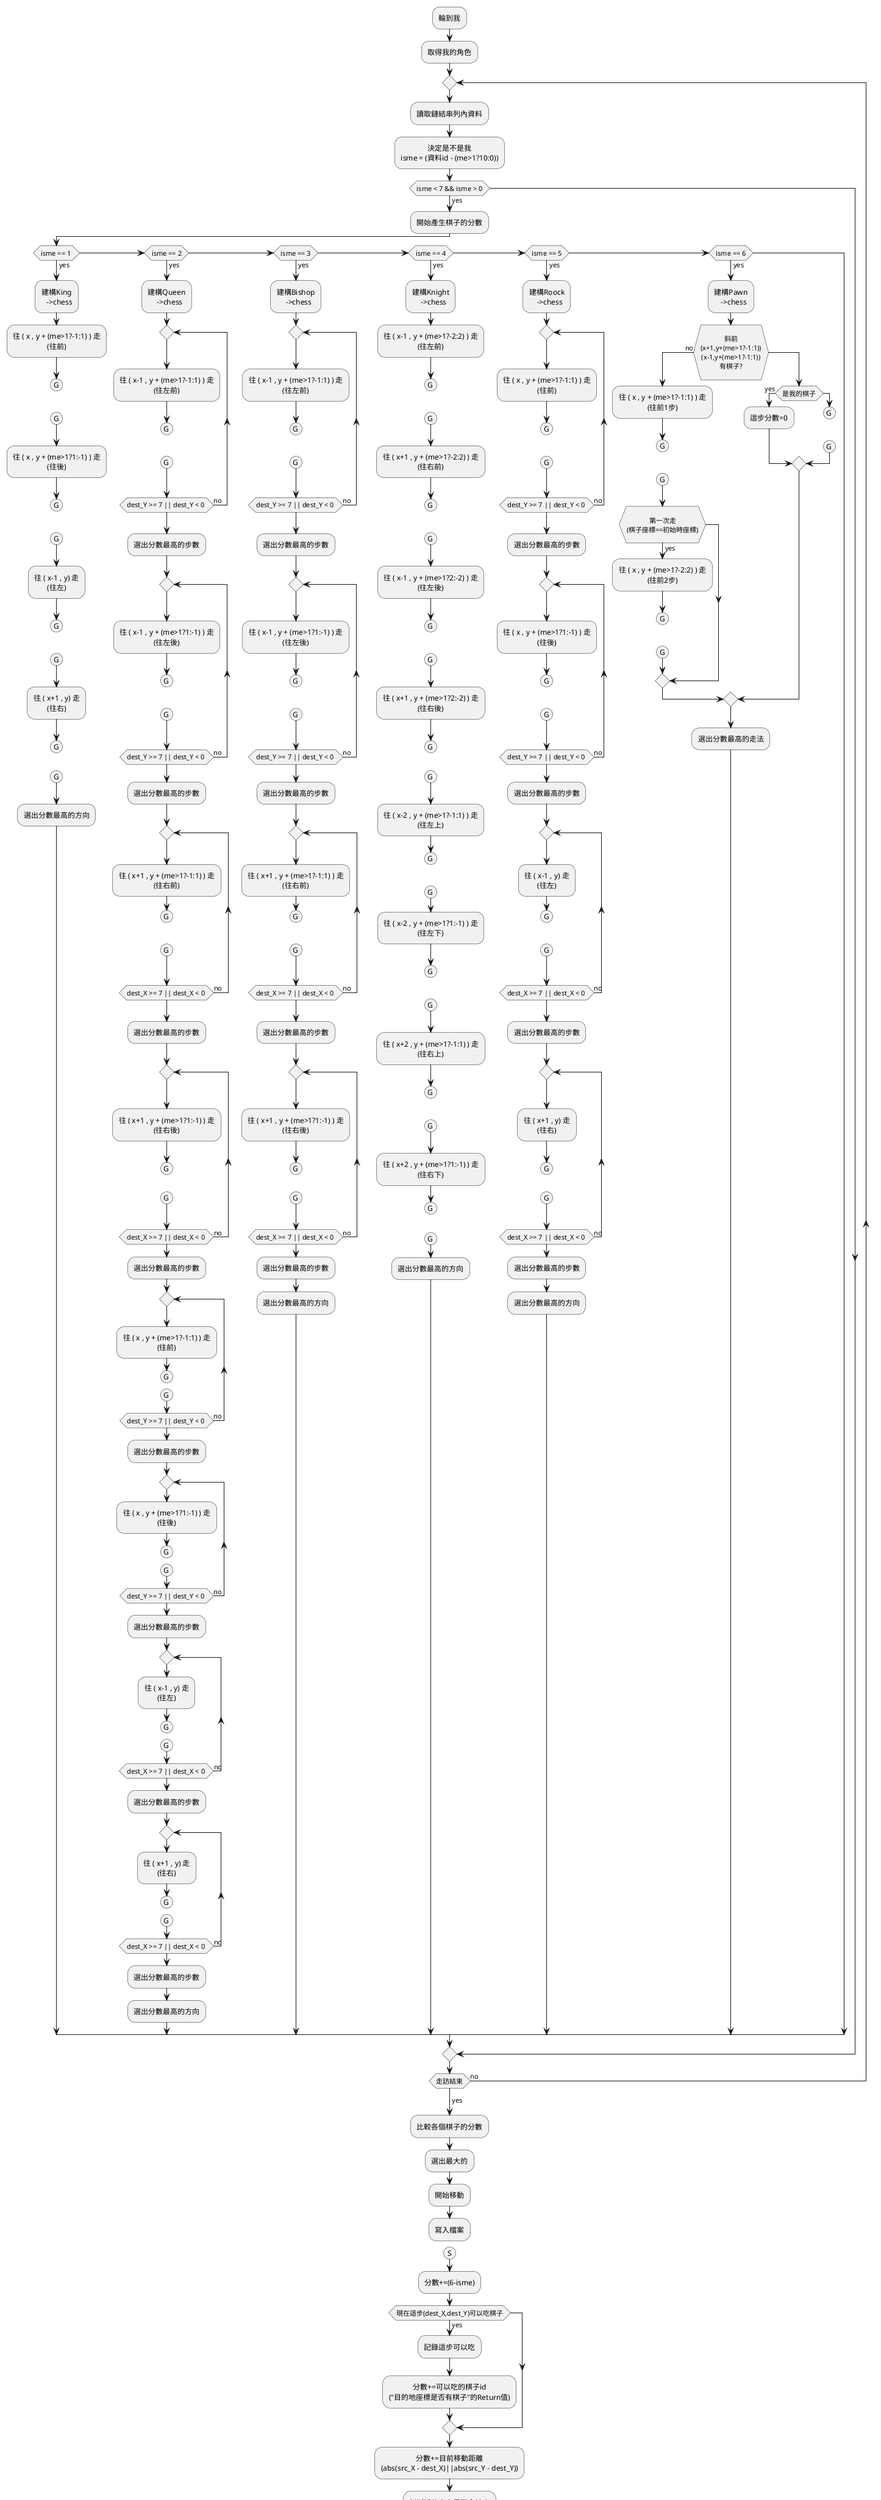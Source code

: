 @startuml

skinparam DefaultTextAlignment  center
:輪到我;
:取得我的角色;
repeat
    :讀取鏈結串列內資料;
    :決定是不是我\nisme = (資料id - (me>1?10:0));
    if (isme < 7 && isme > 0) then (yes)
    :開始產生棋子的分數;
        if (isme == 1 ) then (yes)
        :建構King\n   ->chess;
        :往 ( x , y + (me>1?-1:1) ) 走\n(往前);
        (G)
        detach
        (G)
        :往 ( x , y + (me>1?1:-1) ) 走\n(往後);
        (G)
        detach
        (G)
        :往 ( x-1 , y) 走\n(往左);
        (G)
        detach
        (G)
        :往 ( x+1 , y) 走\n(往右);
        (G)
        detach
        



        (G)  
        :選出分數最高的方向;
        elseif (isme == 2) then (yes)
        :建構Queen\n   ->chess;
        repeat
            :往 ( x-1 , y + (me>1?-1:1) ) 走\n(往左前);   
            (G)
            detach
            (G)
        repeat while (dest_Y >= 7 || dest_Y < 0 ) is (no)
        :選出分數最高的步數;
        repeat
            :往 ( x-1 , y + (me>1?1:-1) ) 走\n(往左後);   
            (G)
            detach
            (G)
        repeat while (dest_Y >= 7 || dest_Y < 0 ) is (no)
        :選出分數最高的步數;
        repeat
            :往 ( x+1 , y + (me>1?-1:1) ) 走\n(往右前);   
            (G)
            detach
            (G)
        repeat while (dest_X >= 7 || dest_X < 0 ) is (no)
        :選出分數最高的步數;
        repeat
            :往 ( x+1 , y + (me>1?1:-1) ) 走\n(往右後);   
            (G)
            detach
            (G)
        repeat while (dest_X >= 7 || dest_X < 0 ) is (no)
        :選出分數最高的步數;

        repeat
            :往 ( x , y + (me>1?-1:1) ) 走\n(往前);   
            (G)
            detach
            (G)
        repeat while (dest_Y >= 7 || dest_Y < 0 ) is (no)
        :選出分數最高的步數;
        repeat
            :往 ( x , y + (me>1?1:-1) ) 走\n(往後);   
            (G)
            detach
            (G)
        repeat while (dest_Y >= 7 || dest_Y < 0 ) is (no)
        :選出分數最高的步數;
        repeat
            :往 ( x-1 , y) 走\n(往左);   
            (G)
            detach
            (G)
        repeat while (dest_X >= 7 || dest_X < 0 ) is (no)
        :選出分數最高的步數;
        repeat
            :往 ( x+1 , y) 走\n(往右);   
            (G)
            detach
            (G)
        repeat while (dest_X >= 7 || dest_X < 0 ) is (no)
        :選出分數最高的步數;
        
        :選出分數最高的方向;



        elseif (isme == 3) then (yes)
        :建構Bishop\n   ->chess;
        repeat
            :往 ( x-1 , y + (me>1?-1:1) ) 走\n(往左前);   
            (G)
            detach
            (G)
        repeat while (dest_Y >= 7 || dest_Y < 0 ) is (no)
        :選出分數最高的步數;
        repeat
            :往 ( x-1 , y + (me>1?1:-1) ) 走\n(往左後);   
            (G)
            detach
            (G)
        repeat while (dest_Y >= 7 || dest_Y < 0 ) is (no)
        :選出分數最高的步數;
        repeat
            :往 ( x+1 , y + (me>1?-1:1) ) 走\n(往右前);   
            (G)
            detach
            (G)
        repeat while (dest_X >= 7 || dest_X < 0 ) is (no)
        :選出分數最高的步數;
        repeat
            :往 ( x+1 , y + (me>1?1:-1) ) 走\n(往右後);   
            (G)
            detach
            (G)
        repeat while (dest_X >= 7 || dest_X < 0 ) is (no)
        :選出分數最高的步數;
        
        :選出分數最高的方向;



        elseif (isme == 4) then (yes)
        :建構Knight\n   ->chess;
        :往 ( x-1 , y + (me>1?-2:2) ) 走\n(往左前);
        (G)
        detach
        (G)
        :往 ( x+1 , y + (me>1?-2:2) ) 走\n(往右前);
        (G)
        detach
        (G)
        :往 ( x-1 , y + (me>1?2:-2) ) 走\n(往左後);
        (G)
        detach
        (G)
        :往 ( x+1 , y + (me>1?2:-2) ) 走\n(往右後);
        (G)
        detach
        (G)
        :往 ( x-2 , y + (me>1?-1:1) ) 走\n(往左上);
        (G)
        detach
        (G)
        :往 ( x-2 , y + (me>1?1:-1) ) 走\n(往左下);
        (G)
        detach
        (G)
        :往 ( x+2 , y + (me>1?-1:1) ) 走\n(往右上);
        (G)
        detach
        (G)
        :往 ( x+2 , y + (me>1?1:-1) ) 走\n(往右下);
        (G)
        detach
        (G)               
        :選出分數最高的方向;
        elseif (isme == 5) then (yes)
        :建構Roock\n   ->chess;
        repeat
            :往 ( x , y + (me>1?-1:1) ) 走\n(往前);   
            (G)
            detach
            (G)
        repeat while (dest_Y >= 7 || dest_Y < 0 ) is (no)
        :選出分數最高的步數;
        repeat
            :往 ( x , y + (me>1?1:-1) ) 走\n(往後);   
            (G)
            detach
            (G)
        repeat while (dest_Y >= 7 || dest_Y < 0 ) is (no)
        :選出分數最高的步數;
        repeat
            :往 ( x-1 , y) 走\n(往左);   
            (G)
            detach
            (G)
        repeat while (dest_X >= 7 || dest_X < 0 ) is (no)
        :選出分數最高的步數;
        repeat
            :往 ( x+1 , y) 走\n(往右);   
            (G)
            detach
            (G)
        repeat while (dest_X >= 7 || dest_X < 0 ) is (no)
        :選出分數最高的步數;
        
        :選出分數最高的方向;
        elseif (isme == 6) then (yes)
        :建構Pawn\n   ->chess;
        if(\n斜前\n(x+1,y+(me>1?-1:1))\n(x-1,y+(me>1?-1:1))\n有棋子?\n) then (no)
            :往 ( x , y + (me>1?-1:1) ) 走\n(往前1步);
            (G)
            detach
            (G)
            if(\n第一次走\n(棋子座標==初始時座標)\n) then (yes)
            :往 ( x , y + (me>1?-2:2) ) 走\n(往前2步);
            (G)
            detach
            (G)
            endif
            
        else
            if(是我的棋子) then (yes)
                :這步分數=0;
            else
                (G)
                detach
                (G)
            endif
        endif
        :選出分數最高的走法;
        else () 
        endif
    endif
repeat while (走訪結束) is (no)
-> yes;
:比較各個棋子的分數;
:選出最大的;
:開始移動;
:寫入檔案;
detach

        (S)
            :分數+=(6-isme);
            if(現在這步(dest_X,dest_Y)可以吃棋子) then (yes)
            :記錄這步可以吃;
            :分數+=可以吃的棋子id\n("目的地座標是否有棋子"的Return值);
            endif
            :分數+=目前移動距離\n(abs(src_X - dest_X)||abs(src_Y - dest_Y));
            :判斷延伸方向是否會被吃;
            repeat
            if( (("目的地座標是否有棋子"的Return值)==5,4,3,2) \n遇到會被吃的棋子 && 這步不能吃) then (yes)
            :這步分數為0;
            break
            else
            :往 ( x-1 , y + (me>1?-1:1) ) 走\n(往左前);  
            endif
             
            repeat while (碰到邊界\n(dest_Y >= 7 || dest_Y < 0)) is (no)

            repeat
            if( (("目的地座標是否有棋子"的Return值)==5,4,3,2) \n遇到會被吃的棋子 && 這步不能吃) then (yes)
            :這步分數為0;
            break
            else
            :往 ( x+1 , y + (me>1?-1:1) ) 走\n(往右前);   
            endif             
            repeat while (碰到邊界\n(dest_Y >= 7 || dest_Y < 0)) is (no)

             repeat
            if( (("目的地座標是否有棋子"的Return值)==5,4,3,2) \n遇到會被吃的棋子 && 這步不能吃) then (yes)
            :這步分數為0;
            break
            else
            :往 ( x-1 , y) 走\n(往左);  
            endif             
            repeat while (碰到邊界\n(dest_Y >= 7 || dest_Y < 0)) is (no)

             repeat
            if( (("目的地座標是否有棋子"的Return值)==5,4,3,2) \n遇到會被吃的棋子 && 這步不能吃) then (yes)
            :這步分數為0;
            break
            else
            :往 ( x+1 , y) 走\n(往右);    
            endif             
            repeat while (碰到邊界\n(dest_Y >= 7 || dest_Y < 0)) is (no)

            repeat
            if( (("目的地座標是否有棋子"的Return值)==5,4,3,2) \n遇到會被吃的棋子 && 這步不能吃) then (yes)
            :這步分數為0;
            break
            else
            :往 ( x , y+(me>1?-1:1)) 走\n(往前);    
            endif             
            repeat while (碰到邊界\n(dest_Y >= 7 || dest_Y < 0)) is (no)

            :回傳分數;

        (S)
        detach
        (G)
        if (目的地座標有超出邊界) then (No)
            if (目的地座標是否有棋子) then (Yes)
                if (目的地座標是否是我的棋子) then (no)
                :開始計算分數;
                (S)
                detach
                (S)
                :紀錄分數;
                else
                :這步分數為0;
                endif
            else
            ->No;
            :開始計算分數;
            (S)
            detach
            (S)
            :紀錄分數;
            endif
            
        else
        :這步分數為0;        
        endif
        (G)
        detach

@enduml